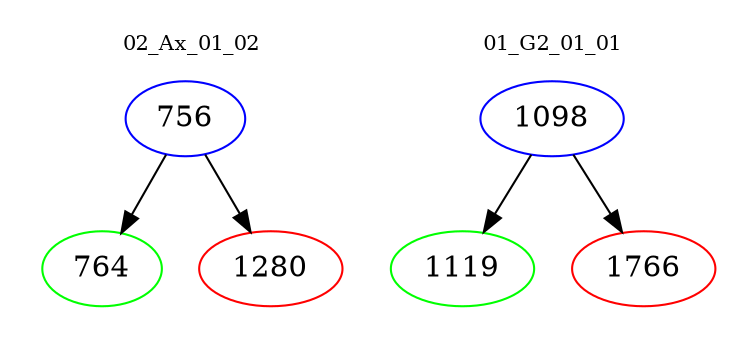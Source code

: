 digraph{
subgraph cluster_0 {
color = white
label = "02_Ax_01_02";
fontsize=10;
T0_756 [label="756", color="blue"]
T0_756 -> T0_764 [color="black"]
T0_764 [label="764", color="green"]
T0_756 -> T0_1280 [color="black"]
T0_1280 [label="1280", color="red"]
}
subgraph cluster_1 {
color = white
label = "01_G2_01_01";
fontsize=10;
T1_1098 [label="1098", color="blue"]
T1_1098 -> T1_1119 [color="black"]
T1_1119 [label="1119", color="green"]
T1_1098 -> T1_1766 [color="black"]
T1_1766 [label="1766", color="red"]
}
}
